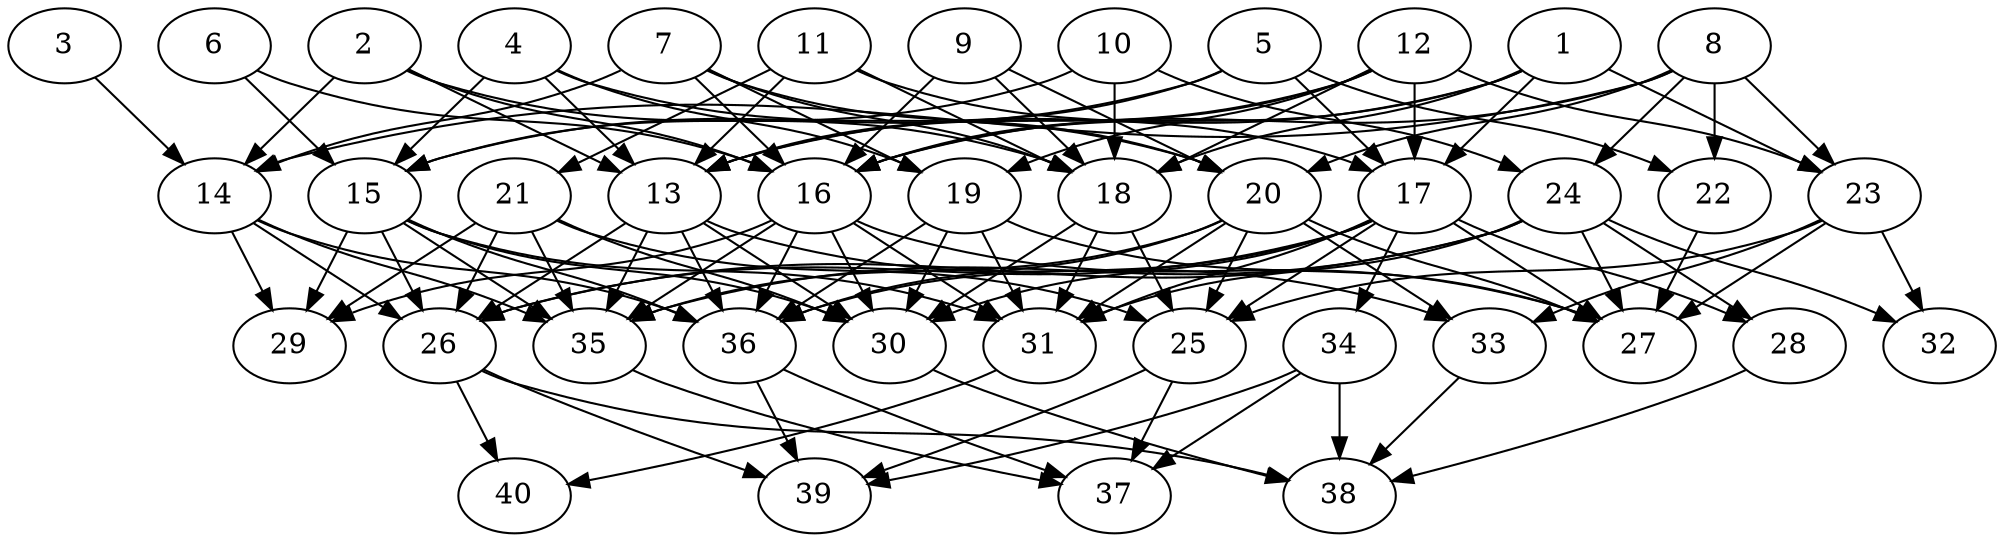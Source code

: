 // DAG automatically generated by daggen at Thu Oct  3 14:06:50 2019
// ./daggen --dot -n 40 --ccr 0.3 --fat 0.7 --regular 0.9 --density 0.6 --mindata 5242880 --maxdata 52428800 
digraph G {
  1 [size="104311467", alpha="0.05", expect_size="31293440"] 
  1 -> 13 [size ="31293440"]
  1 -> 16 [size ="31293440"]
  1 -> 17 [size ="31293440"]
  1 -> 18 [size ="31293440"]
  1 -> 23 [size ="31293440"]
  2 [size="58388480", alpha="0.08", expect_size="17516544"] 
  2 -> 13 [size ="17516544"]
  2 -> 14 [size ="17516544"]
  2 -> 16 [size ="17516544"]
  2 -> 18 [size ="17516544"]
  3 [size="74120533", alpha="0.18", expect_size="22236160"] 
  3 -> 14 [size ="22236160"]
  4 [size="139052373", alpha="0.02", expect_size="41715712"] 
  4 -> 13 [size ="41715712"]
  4 -> 15 [size ="41715712"]
  4 -> 19 [size ="41715712"]
  4 -> 20 [size ="41715712"]
  5 [size="24292693", alpha="0.07", expect_size="7287808"] 
  5 -> 13 [size ="7287808"]
  5 -> 15 [size ="7287808"]
  5 -> 17 [size ="7287808"]
  5 -> 22 [size ="7287808"]
  6 [size="33488213", alpha="0.09", expect_size="10046464"] 
  6 -> 15 [size ="10046464"]
  6 -> 16 [size ="10046464"]
  7 [size="21954560", alpha="0.05", expect_size="6586368"] 
  7 -> 14 [size ="6586368"]
  7 -> 16 [size ="6586368"]
  7 -> 18 [size ="6586368"]
  7 -> 19 [size ="6586368"]
  7 -> 20 [size ="6586368"]
  8 [size="41495893", alpha="0.17", expect_size="12448768"] 
  8 -> 14 [size ="12448768"]
  8 -> 16 [size ="12448768"]
  8 -> 20 [size ="12448768"]
  8 -> 22 [size ="12448768"]
  8 -> 23 [size ="12448768"]
  8 -> 24 [size ="12448768"]
  9 [size="96709973", alpha="0.16", expect_size="29012992"] 
  9 -> 16 [size ="29012992"]
  9 -> 18 [size ="29012992"]
  9 -> 20 [size ="29012992"]
  10 [size="118036480", alpha="0.01", expect_size="35410944"] 
  10 -> 15 [size ="35410944"]
  10 -> 18 [size ="35410944"]
  10 -> 24 [size ="35410944"]
  11 [size="25125547", alpha="0.03", expect_size="7537664"] 
  11 -> 13 [size ="7537664"]
  11 -> 17 [size ="7537664"]
  11 -> 18 [size ="7537664"]
  11 -> 21 [size ="7537664"]
  12 [size="65221973", alpha="0.02", expect_size="19566592"] 
  12 -> 13 [size ="19566592"]
  12 -> 16 [size ="19566592"]
  12 -> 17 [size ="19566592"]
  12 -> 18 [size ="19566592"]
  12 -> 19 [size ="19566592"]
  12 -> 23 [size ="19566592"]
  13 [size="126726827", alpha="0.04", expect_size="38018048"] 
  13 -> 26 [size ="38018048"]
  13 -> 30 [size ="38018048"]
  13 -> 33 [size ="38018048"]
  13 -> 35 [size ="38018048"]
  13 -> 36 [size ="38018048"]
  14 [size="114039467", alpha="0.16", expect_size="34211840"] 
  14 -> 26 [size ="34211840"]
  14 -> 29 [size ="34211840"]
  14 -> 35 [size ="34211840"]
  14 -> 36 [size ="34211840"]
  15 [size="127225173", alpha="0.01", expect_size="38167552"] 
  15 -> 26 [size ="38167552"]
  15 -> 29 [size ="38167552"]
  15 -> 30 [size ="38167552"]
  15 -> 31 [size ="38167552"]
  15 -> 35 [size ="38167552"]
  15 -> 36 [size ="38167552"]
  16 [size="24726187", alpha="0.13", expect_size="7417856"] 
  16 -> 27 [size ="7417856"]
  16 -> 29 [size ="7417856"]
  16 -> 30 [size ="7417856"]
  16 -> 31 [size ="7417856"]
  16 -> 35 [size ="7417856"]
  16 -> 36 [size ="7417856"]
  17 [size="97181013", alpha="0.06", expect_size="29154304"] 
  17 -> 25 [size ="29154304"]
  17 -> 26 [size ="29154304"]
  17 -> 27 [size ="29154304"]
  17 -> 28 [size ="29154304"]
  17 -> 30 [size ="29154304"]
  17 -> 31 [size ="29154304"]
  17 -> 34 [size ="29154304"]
  17 -> 36 [size ="29154304"]
  18 [size="134341973", alpha="0.16", expect_size="40302592"] 
  18 -> 25 [size ="40302592"]
  18 -> 30 [size ="40302592"]
  18 -> 31 [size ="40302592"]
  19 [size="107659947", alpha="0.14", expect_size="32297984"] 
  19 -> 27 [size ="32297984"]
  19 -> 30 [size ="32297984"]
  19 -> 31 [size ="32297984"]
  19 -> 36 [size ="32297984"]
  20 [size="73475413", alpha="0.01", expect_size="22042624"] 
  20 -> 25 [size ="22042624"]
  20 -> 27 [size ="22042624"]
  20 -> 31 [size ="22042624"]
  20 -> 33 [size ="22042624"]
  20 -> 35 [size ="22042624"]
  20 -> 36 [size ="22042624"]
  21 [size="78434987", alpha="0.19", expect_size="23530496"] 
  21 -> 25 [size ="23530496"]
  21 -> 26 [size ="23530496"]
  21 -> 29 [size ="23530496"]
  21 -> 30 [size ="23530496"]
  21 -> 35 [size ="23530496"]
  22 [size="101321387", alpha="0.02", expect_size="30396416"] 
  22 -> 27 [size ="30396416"]
  23 [size="117114880", alpha="0.12", expect_size="35134464"] 
  23 -> 25 [size ="35134464"]
  23 -> 27 [size ="35134464"]
  23 -> 32 [size ="35134464"]
  23 -> 33 [size ="35134464"]
  24 [size="150807893", alpha="0.18", expect_size="45242368"] 
  24 -> 26 [size ="45242368"]
  24 -> 27 [size ="45242368"]
  24 -> 28 [size ="45242368"]
  24 -> 31 [size ="45242368"]
  24 -> 32 [size ="45242368"]
  24 -> 35 [size ="45242368"]
  25 [size="122265600", alpha="0.04", expect_size="36679680"] 
  25 -> 37 [size ="36679680"]
  25 -> 39 [size ="36679680"]
  26 [size="128897707", alpha="0.13", expect_size="38669312"] 
  26 -> 38 [size ="38669312"]
  26 -> 39 [size ="38669312"]
  26 -> 40 [size ="38669312"]
  27 [size="74130773", alpha="0.02", expect_size="22239232"] 
  28 [size="117582507", alpha="0.14", expect_size="35274752"] 
  28 -> 38 [size ="35274752"]
  29 [size="82858667", alpha="0.17", expect_size="24857600"] 
  30 [size="34177707", alpha="0.12", expect_size="10253312"] 
  30 -> 38 [size ="10253312"]
  31 [size="39208960", alpha="0.08", expect_size="11762688"] 
  31 -> 40 [size ="11762688"]
  32 [size="27508053", alpha="0.10", expect_size="8252416"] 
  33 [size="39987200", alpha="0.06", expect_size="11996160"] 
  33 -> 38 [size ="11996160"]
  34 [size="133290667", alpha="0.14", expect_size="39987200"] 
  34 -> 37 [size ="39987200"]
  34 -> 38 [size ="39987200"]
  34 -> 39 [size ="39987200"]
  35 [size="114421760", alpha="0.17", expect_size="34326528"] 
  35 -> 37 [size ="34326528"]
  36 [size="147490133", alpha="0.20", expect_size="44247040"] 
  36 -> 37 [size ="44247040"]
  36 -> 39 [size ="44247040"]
  37 [size="91221333", alpha="0.13", expect_size="27366400"] 
  38 [size="107383467", alpha="0.02", expect_size="32215040"] 
  39 [size="62706347", alpha="0.01", expect_size="18811904"] 
  40 [size="36430507", alpha="0.08", expect_size="10929152"] 
}
